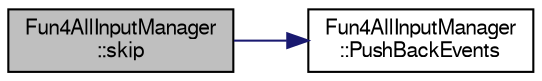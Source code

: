 digraph "Fun4AllInputManager::skip"
{
  bgcolor="transparent";
  edge [fontname="FreeSans",fontsize="10",labelfontname="FreeSans",labelfontsize="10"];
  node [fontname="FreeSans",fontsize="10",shape=record];
  rankdir="LR";
  Node1 [label="Fun4AllInputManager\l::skip",height=0.2,width=0.4,color="black", fillcolor="grey75", style="filled" fontcolor="black"];
  Node1 -> Node2 [color="midnightblue",fontsize="10",style="solid",fontname="FreeSans"];
  Node2 [label="Fun4AllInputManager\l::PushBackEvents",height=0.2,width=0.4,color="black",URL="$d4/da9/classFun4AllInputManager.html#aaf7601bfa850b3cf4e90b1200b5323e4"];
}

